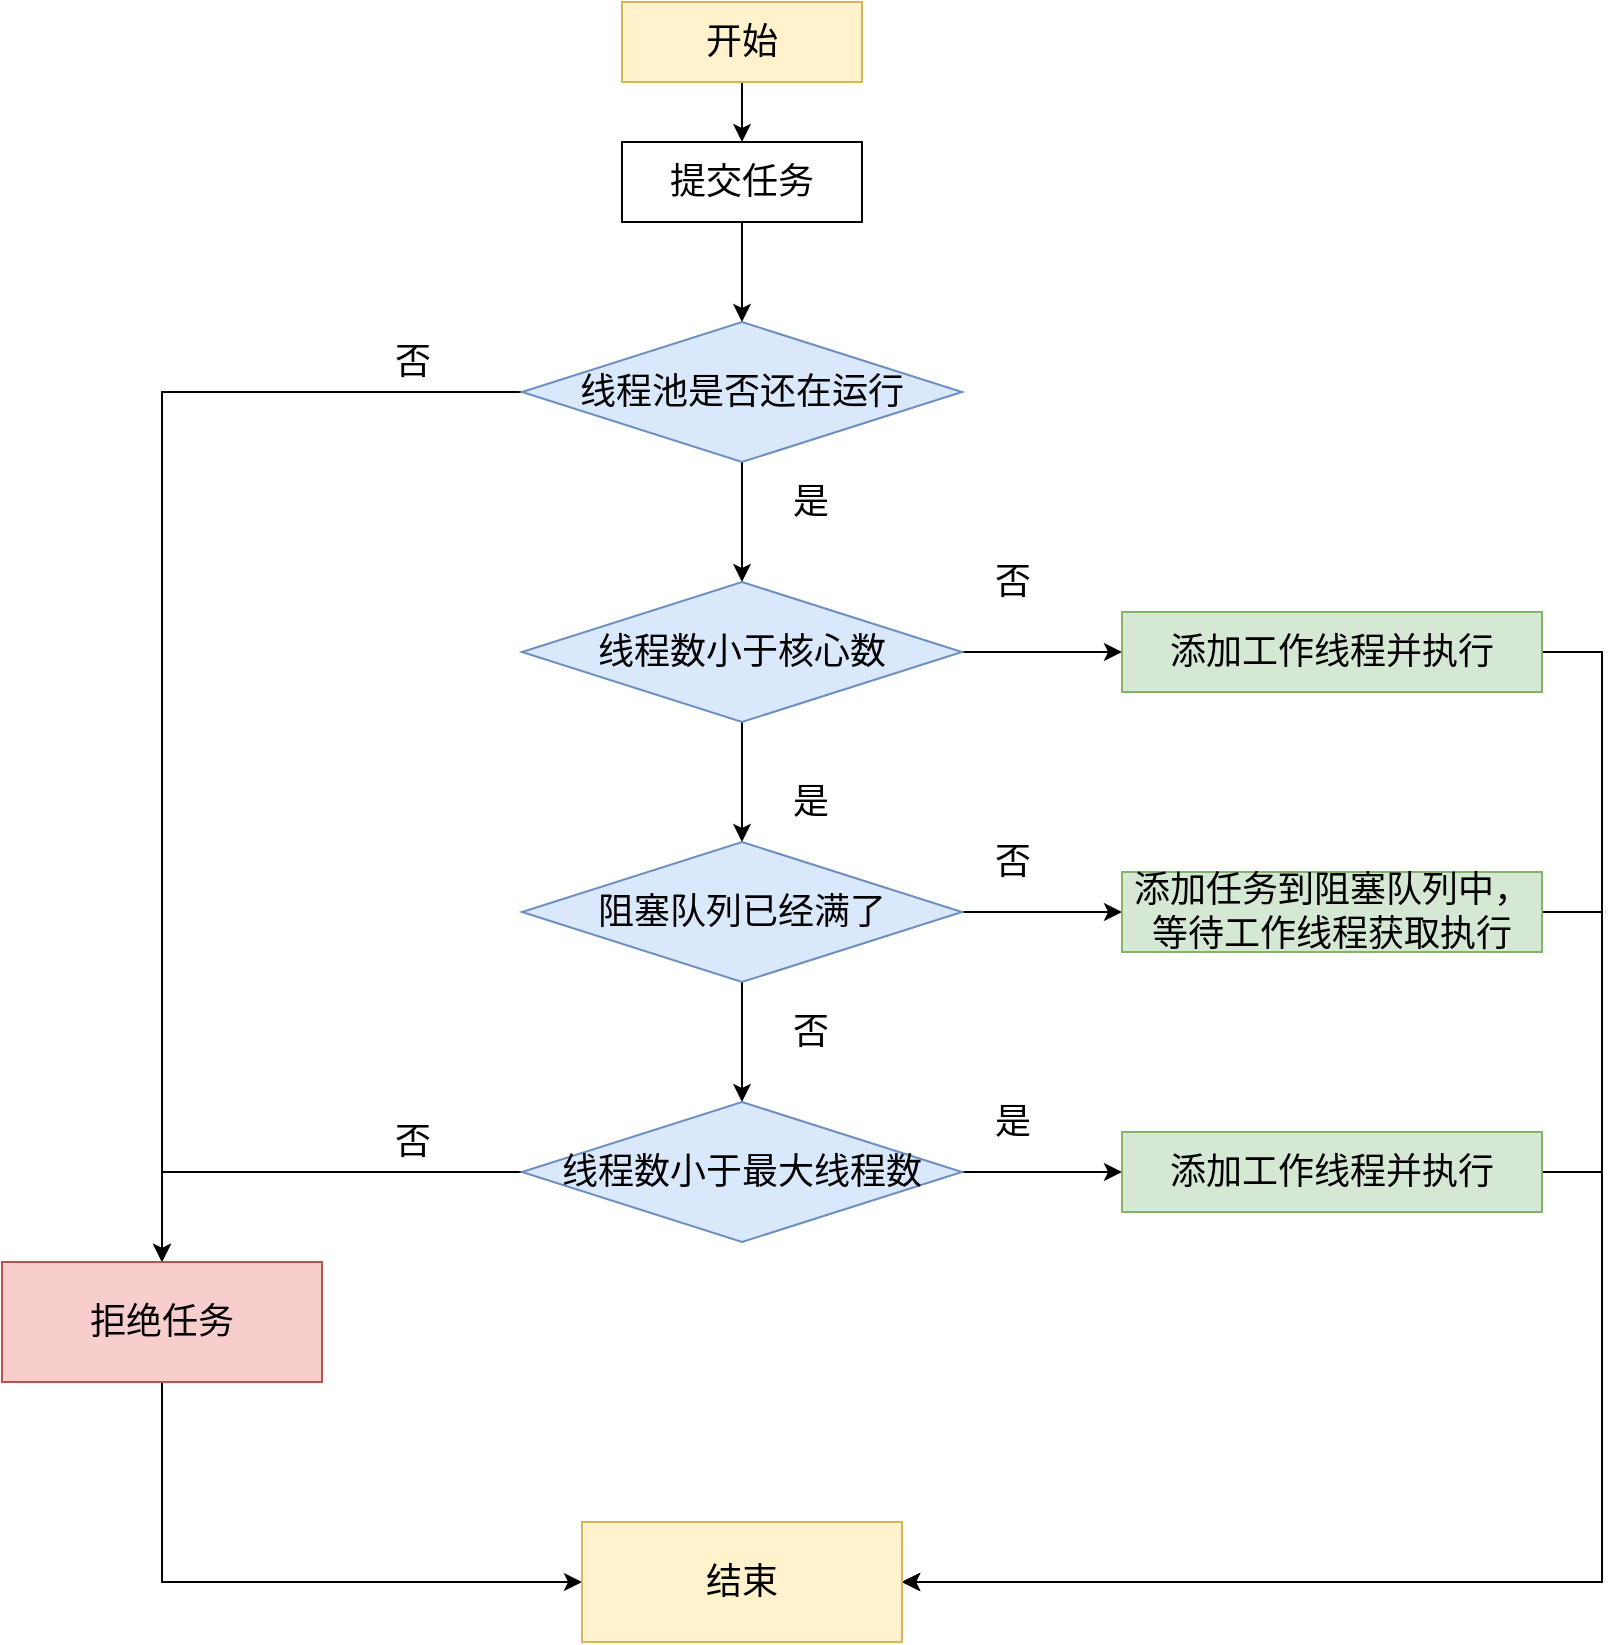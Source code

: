 <mxfile version="14.4.3" type="github">
  <diagram id="Q8E_UvhwCKDFMo8XbUV1" name="Page-1">
    <mxGraphModel dx="2076" dy="1096" grid="1" gridSize="10" guides="1" tooltips="1" connect="1" arrows="1" fold="1" page="1" pageScale="1" pageWidth="827" pageHeight="1169" math="0" shadow="0">
      <root>
        <mxCell id="0" />
        <mxCell id="1" parent="0" />
        <mxCell id="Ngz5Qmx8SepJuHA1LDhD-5" style="edgeStyle=orthogonalEdgeStyle;rounded=0;orthogonalLoop=1;jettySize=auto;html=1;entryX=0.5;entryY=0;entryDx=0;entryDy=0;" edge="1" parent="1" source="Ngz5Qmx8SepJuHA1LDhD-1" target="Ngz5Qmx8SepJuHA1LDhD-2">
          <mxGeometry relative="1" as="geometry" />
        </mxCell>
        <mxCell id="Ngz5Qmx8SepJuHA1LDhD-1" value="&lt;font style=&quot;font-size: 18px&quot;&gt;开始&lt;/font&gt;" style="rounded=0;whiteSpace=wrap;html=1;fillColor=#fff2cc;strokeColor=#d6b656;" vertex="1" parent="1">
          <mxGeometry x="320" y="80" width="120" height="40" as="geometry" />
        </mxCell>
        <mxCell id="Ngz5Qmx8SepJuHA1LDhD-6" style="edgeStyle=orthogonalEdgeStyle;rounded=0;orthogonalLoop=1;jettySize=auto;html=1;" edge="1" parent="1" source="Ngz5Qmx8SepJuHA1LDhD-2" target="Ngz5Qmx8SepJuHA1LDhD-4">
          <mxGeometry relative="1" as="geometry" />
        </mxCell>
        <mxCell id="Ngz5Qmx8SepJuHA1LDhD-2" value="&lt;font style=&quot;font-size: 18px&quot;&gt;提交任务&lt;/font&gt;" style="rounded=0;whiteSpace=wrap;html=1;" vertex="1" parent="1">
          <mxGeometry x="320" y="150" width="120" height="40" as="geometry" />
        </mxCell>
        <mxCell id="Ngz5Qmx8SepJuHA1LDhD-12" style="edgeStyle=orthogonalEdgeStyle;rounded=0;orthogonalLoop=1;jettySize=auto;html=1;" edge="1" parent="1" source="Ngz5Qmx8SepJuHA1LDhD-4" target="Ngz5Qmx8SepJuHA1LDhD-7">
          <mxGeometry relative="1" as="geometry" />
        </mxCell>
        <mxCell id="Ngz5Qmx8SepJuHA1LDhD-15" style="edgeStyle=orthogonalEdgeStyle;rounded=0;orthogonalLoop=1;jettySize=auto;html=1;exitX=0;exitY=0.5;exitDx=0;exitDy=0;" edge="1" parent="1" source="Ngz5Qmx8SepJuHA1LDhD-4" target="Ngz5Qmx8SepJuHA1LDhD-10">
          <mxGeometry relative="1" as="geometry" />
        </mxCell>
        <mxCell id="Ngz5Qmx8SepJuHA1LDhD-4" value="&lt;font style=&quot;font-size: 18px&quot;&gt;线程池是否还在运行&lt;/font&gt;" style="rhombus;whiteSpace=wrap;html=1;fillColor=#dae8fc;strokeColor=#6c8ebf;" vertex="1" parent="1">
          <mxGeometry x="270" y="240" width="220" height="70" as="geometry" />
        </mxCell>
        <mxCell id="Ngz5Qmx8SepJuHA1LDhD-13" style="edgeStyle=orthogonalEdgeStyle;rounded=0;orthogonalLoop=1;jettySize=auto;html=1;" edge="1" parent="1" source="Ngz5Qmx8SepJuHA1LDhD-7" target="Ngz5Qmx8SepJuHA1LDhD-8">
          <mxGeometry relative="1" as="geometry" />
        </mxCell>
        <mxCell id="Ngz5Qmx8SepJuHA1LDhD-26" style="edgeStyle=orthogonalEdgeStyle;rounded=0;orthogonalLoop=1;jettySize=auto;html=1;entryX=0;entryY=0.5;entryDx=0;entryDy=0;" edge="1" parent="1" source="Ngz5Qmx8SepJuHA1LDhD-7" target="Ngz5Qmx8SepJuHA1LDhD-25">
          <mxGeometry relative="1" as="geometry" />
        </mxCell>
        <mxCell id="Ngz5Qmx8SepJuHA1LDhD-7" value="&lt;font style=&quot;font-size: 18px&quot;&gt;线程数小于核心数&lt;/font&gt;" style="rhombus;whiteSpace=wrap;html=1;fillColor=#dae8fc;strokeColor=#6c8ebf;" vertex="1" parent="1">
          <mxGeometry x="270" y="370" width="220" height="70" as="geometry" />
        </mxCell>
        <mxCell id="Ngz5Qmx8SepJuHA1LDhD-14" style="edgeStyle=orthogonalEdgeStyle;rounded=0;orthogonalLoop=1;jettySize=auto;html=1;" edge="1" parent="1" source="Ngz5Qmx8SepJuHA1LDhD-8" target="Ngz5Qmx8SepJuHA1LDhD-9">
          <mxGeometry relative="1" as="geometry" />
        </mxCell>
        <mxCell id="Ngz5Qmx8SepJuHA1LDhD-28" style="edgeStyle=orthogonalEdgeStyle;rounded=0;orthogonalLoop=1;jettySize=auto;html=1;entryX=0;entryY=0.5;entryDx=0;entryDy=0;" edge="1" parent="1" source="Ngz5Qmx8SepJuHA1LDhD-8" target="Ngz5Qmx8SepJuHA1LDhD-27">
          <mxGeometry relative="1" as="geometry" />
        </mxCell>
        <mxCell id="Ngz5Qmx8SepJuHA1LDhD-8" value="&lt;font style=&quot;font-size: 18px&quot;&gt;阻塞队列已经满了&lt;/font&gt;" style="rhombus;whiteSpace=wrap;html=1;fillColor=#dae8fc;strokeColor=#6c8ebf;" vertex="1" parent="1">
          <mxGeometry x="270" y="500" width="220" height="70" as="geometry" />
        </mxCell>
        <mxCell id="Ngz5Qmx8SepJuHA1LDhD-11" style="edgeStyle=orthogonalEdgeStyle;rounded=0;orthogonalLoop=1;jettySize=auto;html=1;" edge="1" parent="1" source="Ngz5Qmx8SepJuHA1LDhD-9" target="Ngz5Qmx8SepJuHA1LDhD-10">
          <mxGeometry relative="1" as="geometry" />
        </mxCell>
        <mxCell id="Ngz5Qmx8SepJuHA1LDhD-30" style="edgeStyle=orthogonalEdgeStyle;rounded=0;orthogonalLoop=1;jettySize=auto;html=1;entryX=0;entryY=0.5;entryDx=0;entryDy=0;" edge="1" parent="1" source="Ngz5Qmx8SepJuHA1LDhD-9" target="Ngz5Qmx8SepJuHA1LDhD-29">
          <mxGeometry relative="1" as="geometry" />
        </mxCell>
        <mxCell id="Ngz5Qmx8SepJuHA1LDhD-9" value="&lt;font style=&quot;font-size: 18px&quot;&gt;线程数小于最大线程数&lt;/font&gt;" style="rhombus;whiteSpace=wrap;html=1;fillColor=#dae8fc;strokeColor=#6c8ebf;" vertex="1" parent="1">
          <mxGeometry x="270" y="630" width="220" height="70" as="geometry" />
        </mxCell>
        <mxCell id="Ngz5Qmx8SepJuHA1LDhD-36" style="edgeStyle=orthogonalEdgeStyle;rounded=0;orthogonalLoop=1;jettySize=auto;html=1;entryX=0;entryY=0.5;entryDx=0;entryDy=0;" edge="1" parent="1" source="Ngz5Qmx8SepJuHA1LDhD-10" target="Ngz5Qmx8SepJuHA1LDhD-35">
          <mxGeometry relative="1" as="geometry">
            <Array as="points">
              <mxPoint x="90" y="870" />
            </Array>
          </mxGeometry>
        </mxCell>
        <mxCell id="Ngz5Qmx8SepJuHA1LDhD-10" value="&lt;font style=&quot;font-size: 18px&quot;&gt;拒绝任务&lt;/font&gt;" style="rounded=0;whiteSpace=wrap;html=1;fillColor=#f8cecc;strokeColor=#b85450;" vertex="1" parent="1">
          <mxGeometry x="10" y="710" width="160" height="60" as="geometry" />
        </mxCell>
        <mxCell id="Ngz5Qmx8SepJuHA1LDhD-17" value="&lt;font style=&quot;font-size: 18px&quot;&gt;否&lt;/font&gt;" style="text;html=1;align=center;verticalAlign=middle;resizable=0;points=[];autosize=1;" vertex="1" parent="1">
          <mxGeometry x="200" y="250" width="30" height="20" as="geometry" />
        </mxCell>
        <mxCell id="Ngz5Qmx8SepJuHA1LDhD-18" value="&lt;font style=&quot;font-size: 18px&quot;&gt;否&lt;/font&gt;" style="text;html=1;align=center;verticalAlign=middle;resizable=0;points=[];autosize=1;" vertex="1" parent="1">
          <mxGeometry x="200" y="640" width="30" height="20" as="geometry" />
        </mxCell>
        <mxCell id="Ngz5Qmx8SepJuHA1LDhD-20" value="&lt;font style=&quot;font-size: 18px&quot;&gt;是&lt;/font&gt;" style="text;html=1;align=center;verticalAlign=middle;resizable=0;points=[];autosize=1;" vertex="1" parent="1">
          <mxGeometry x="399" y="470" width="30" height="20" as="geometry" />
        </mxCell>
        <mxCell id="Ngz5Qmx8SepJuHA1LDhD-21" value="&lt;font style=&quot;font-size: 18px&quot;&gt;是&lt;/font&gt;" style="text;html=1;align=center;verticalAlign=middle;resizable=0;points=[];autosize=1;" vertex="1" parent="1">
          <mxGeometry x="399" y="320" width="30" height="20" as="geometry" />
        </mxCell>
        <mxCell id="Ngz5Qmx8SepJuHA1LDhD-22" value="&lt;font style=&quot;font-size: 18px&quot;&gt;否&lt;/font&gt;" style="text;html=1;align=center;verticalAlign=middle;resizable=0;points=[];autosize=1;" vertex="1" parent="1">
          <mxGeometry x="500" y="500" width="30" height="20" as="geometry" />
        </mxCell>
        <mxCell id="Ngz5Qmx8SepJuHA1LDhD-23" value="&lt;font style=&quot;font-size: 18px&quot;&gt;否&lt;/font&gt;" style="text;html=1;align=center;verticalAlign=middle;resizable=0;points=[];autosize=1;" vertex="1" parent="1">
          <mxGeometry x="500" y="360" width="30" height="20" as="geometry" />
        </mxCell>
        <mxCell id="Ngz5Qmx8SepJuHA1LDhD-34" style="edgeStyle=orthogonalEdgeStyle;rounded=0;orthogonalLoop=1;jettySize=auto;html=1;entryX=1;entryY=0.5;entryDx=0;entryDy=0;" edge="1" parent="1" source="Ngz5Qmx8SepJuHA1LDhD-25" target="Ngz5Qmx8SepJuHA1LDhD-35">
          <mxGeometry relative="1" as="geometry">
            <mxPoint x="900" y="730" as="targetPoint" />
            <Array as="points">
              <mxPoint x="810" y="405" />
              <mxPoint x="810" y="870" />
            </Array>
          </mxGeometry>
        </mxCell>
        <mxCell id="Ngz5Qmx8SepJuHA1LDhD-25" value="&lt;font style=&quot;font-size: 18px&quot;&gt;添加工作线程并执行&lt;/font&gt;" style="rounded=0;whiteSpace=wrap;html=1;fillColor=#d5e8d4;strokeColor=#82b366;" vertex="1" parent="1">
          <mxGeometry x="570" y="385" width="210" height="40" as="geometry" />
        </mxCell>
        <mxCell id="Ngz5Qmx8SepJuHA1LDhD-37" style="edgeStyle=orthogonalEdgeStyle;rounded=0;orthogonalLoop=1;jettySize=auto;html=1;entryX=1;entryY=0.5;entryDx=0;entryDy=0;" edge="1" parent="1" source="Ngz5Qmx8SepJuHA1LDhD-27" target="Ngz5Qmx8SepJuHA1LDhD-35">
          <mxGeometry relative="1" as="geometry">
            <Array as="points">
              <mxPoint x="810" y="535" />
              <mxPoint x="810" y="870" />
            </Array>
          </mxGeometry>
        </mxCell>
        <mxCell id="Ngz5Qmx8SepJuHA1LDhD-27" value="&lt;font style=&quot;font-size: 18px&quot;&gt;添加任务到阻塞队列中，等待工作线程获取执行&lt;/font&gt;" style="rounded=0;whiteSpace=wrap;html=1;fillColor=#d5e8d4;strokeColor=#82b366;" vertex="1" parent="1">
          <mxGeometry x="570" y="515" width="210" height="40" as="geometry" />
        </mxCell>
        <mxCell id="Ngz5Qmx8SepJuHA1LDhD-38" style="edgeStyle=orthogonalEdgeStyle;rounded=0;orthogonalLoop=1;jettySize=auto;html=1;entryX=1;entryY=0.5;entryDx=0;entryDy=0;" edge="1" parent="1" source="Ngz5Qmx8SepJuHA1LDhD-29" target="Ngz5Qmx8SepJuHA1LDhD-35">
          <mxGeometry relative="1" as="geometry">
            <Array as="points">
              <mxPoint x="810" y="665" />
              <mxPoint x="810" y="870" />
            </Array>
          </mxGeometry>
        </mxCell>
        <mxCell id="Ngz5Qmx8SepJuHA1LDhD-29" value="&lt;font style=&quot;font-size: 18px&quot;&gt;添加工作线程并执行&lt;/font&gt;" style="rounded=0;whiteSpace=wrap;html=1;fillColor=#d5e8d4;strokeColor=#82b366;" vertex="1" parent="1">
          <mxGeometry x="570" y="645" width="210" height="40" as="geometry" />
        </mxCell>
        <mxCell id="Ngz5Qmx8SepJuHA1LDhD-31" value="&lt;font style=&quot;font-size: 18px&quot;&gt;否&lt;/font&gt;" style="text;html=1;align=center;verticalAlign=middle;resizable=0;points=[];autosize=1;" vertex="1" parent="1">
          <mxGeometry x="399" y="585" width="30" height="20" as="geometry" />
        </mxCell>
        <mxCell id="Ngz5Qmx8SepJuHA1LDhD-33" value="&lt;font style=&quot;font-size: 18px&quot;&gt;是&lt;/font&gt;" style="text;html=1;align=center;verticalAlign=middle;resizable=0;points=[];autosize=1;" vertex="1" parent="1">
          <mxGeometry x="500" y="630" width="30" height="20" as="geometry" />
        </mxCell>
        <mxCell id="Ngz5Qmx8SepJuHA1LDhD-35" value="&lt;font style=&quot;font-size: 18px&quot;&gt;结束&lt;/font&gt;" style="rounded=0;whiteSpace=wrap;html=1;fillColor=#fff2cc;strokeColor=#d6b656;" vertex="1" parent="1">
          <mxGeometry x="300" y="840" width="160" height="60" as="geometry" />
        </mxCell>
      </root>
    </mxGraphModel>
  </diagram>
</mxfile>
